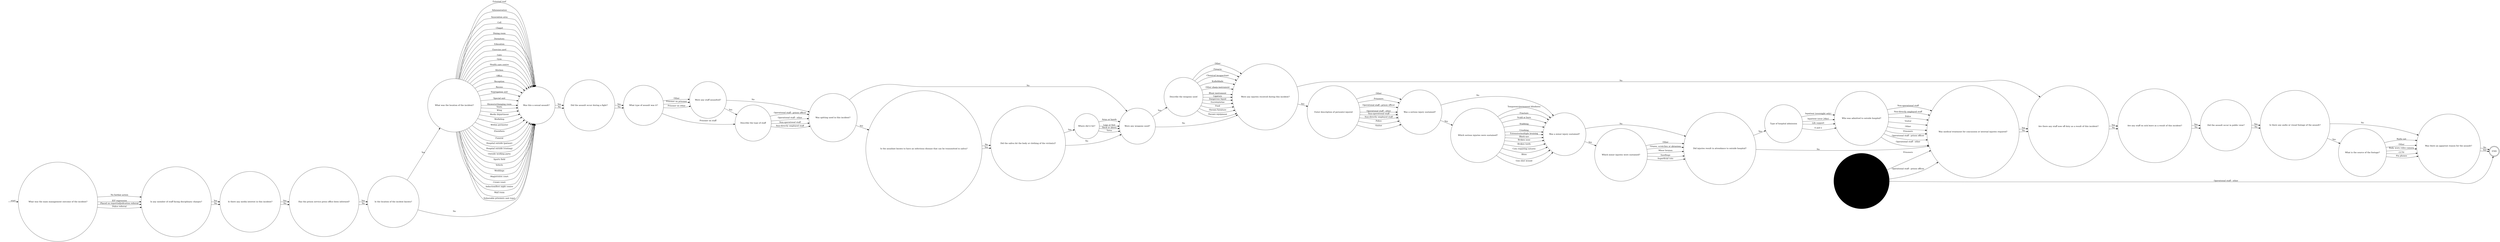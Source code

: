 digraph ASSAULT {  rankdir=LR;
  node [shape = circle];
  START_NODE [label="", shape=none];
  START_NODE -> 61279 [label = "start"];
  END_NODE [label="END", shape="doublecircle"];
  61279 [label = "What was the main management outcome of the incident?"];
  61279 -> 61280 [label = "No further action"];
  61279 -> 61280 [label = "IEP regression"];
  61279 -> 61280 [label = "Placed on report/adjudication referral"];
  61279 -> 61280 [label = "Police referral"];
  61280 [label = "Is any member of staff facing disciplinary charges?"];
  61280 -> 61281 [label = "Yes"];
  61280 -> 61281 [label = "No"];
  61281 [label = "Is there any media interest in this incident?"];
  61281 -> 61282 [label = "Yes"];
  61281 -> 61282 [label = "No"];
  61282 [label = "Has the prison service press office been informed?"];
  61282 -> 61283 [label = "Yes"];
  61282 -> 61283 [label = "No"];
  61283 [label = "Is the location of the incdent known?"];
  61283 -> 61284 [label = "Yes"];
  61283 -> 61285 [label = "No"];
  61284 [label = "What was the location of the incident?"];
  61284 -> 61285 [label = "Administration"];
  61284 -> 61285 [label = "Association area"];
  61284 -> 61285 [label = "Cell"];
  61284 -> 61285 [label = "Chapel"];
  61284 -> 61285 [label = "Dining room"];
  61284 -> 61285 [label = "Dormitory"];
  61284 -> 61285 [label = "Education"];
  61284 -> 61285 [label = "Exercise yard"];
  61284 -> 61285 [label = "Gate"];
  61284 -> 61285 [label = "Gym"];
  61284 -> 61285 [label = "Health care centre"];
  61284 -> 61285 [label = "Kitchen"];
  61284 -> 61285 [label = "Office"];
  61284 -> 61285 [label = "Reception"];
  61284 -> 61285 [label = "Recess"];
  61284 -> 61285 [label = "Segregation unit"];
  61284 -> 61285 [label = "Special unit"];
  61284 -> 61285 [label = "Showers/changing room"];
  61284 -> 61285 [label = "Visits"];
  61284 -> 61285 [label = "Wing"];
  61284 -> 61285 [label = "Works department"];
  61284 -> 61285 [label = "Workshop"];
  61284 -> 61285 [label = "Within perimeter"];
  61284 -> 61285 [label = "Elsewhere"];
  61284 -> 61285 [label = "Funeral"];
  61284 -> 61285 [label = "Hospital outside (patient)"];
  61284 -> 61285 [label = "Hospital outside (visiting)"];
  61284 -> 61285 [label = "Outside working party"];
  61284 -> 61285 [label = "Sports field"];
  61284 -> 61285 [label = "Vehicle"];
  61284 -> 61285 [label = "Weddings"];
  61284 -> 61285 [label = "Magistrates court"];
  61284 -> 61285 [label = "Crown court"];
  61284 -> 61285 [label = "Induction/first night centre"];
  61284 -> 61285 [label = "Mail room"];
  61284 -> 61285 [label = "Vulnerable prisoners unit (vpu)"];
  61284 -> 61285 [label = "External roof"];
  61285 [label = "Was this a sexual assault?"];
  61285 -> 61286 [label = "Yes"];
  61285 -> 61286 [label = "No"];
  61286 [label = "Did the assault occur during a fight?"];
  61286 -> 61287 [label = "Yes"];
  61286 -> 61287 [label = "No"];
  61287 [label = "What type of assault was it?"];
  61287 -> 61288 [label = "Prisoner on prisoner"];
  61287 -> 61289 [label = "Prisoner on staff"];
  61287 -> 61288 [label = "Prisoner on other"];
  61287 -> 61288 [label = "Other"];
  61288 [label = "Were any staff assaulted?"];
  61288 -> 61290 [label = "No"];
  61288 -> 61289 [label = "Yes"];
  61289 [label = "Describe the type of staff"];
  61289 -> 61290 [label = "Operational staff - prison officer"];
  61289 -> 61290 [label = "Operational staff - other"];
  61289 -> 61290 [label = "Non-operational staff"];
  61289 -> 61290 [label = "Non-directly employed staff"];
  61290 [label = "Was spitting used in this incident?"];
  61290 -> 61294 [label = "No"];
  61290 -> 61291 [label = "Yes"];
  61291 [label = "Is the assailant known to have an infectious disease that can be transmitted in saliva?"];
  61291 -> 61292 [label = "No"];
  61291 -> 61292 [label = "Yes"];
  61292 [label = "Did the saliva hit the body or clothing of the victim(s)?"];
  61292 -> 61294 [label = "No"];
  61292 -> 61293 [label = "Yes"];
  61293 [label = "Where did it hit?"];
  61293 -> 61294 [label = "Neck or above"];
  61293 -> 61294 [label = "Torso"];
  61293 -> 61294 [label = "Arms or hands"];
  61293 -> 61294 [label = "Legs or feet"];
  61294 [label = "Were any weapons used?"];
  61294 -> 61295 [label = "Yes"];
  61294 -> 61296 [label = "No"];
  61295 [label = "Describe the weapons used"];
  61295 -> 61296 [label = "Firearm"];
  61295 -> 61296 [label = "Chemical incapacitant"];
  61295 -> 61296 [label = "Knife/blade"];
  61295 -> 61296 [label = "Other sharp instrument"];
  61295 -> 61296 [label = "Blunt instrument"];
  61295 -> 61296 [label = "Ligature"];
  61295 -> 61296 [label = "Dangerous liquid"];
  61295 -> 61296 [label = "Excreta/urine"];
  61295 -> 61296 [label = "Food"];
  61295 -> 61296 [label = "Thrown furniture"];
  61295 -> 61296 [label = "Thrown equipment"];
  61295 -> 61296 [label = "Other"];
  61296 [label = "Were any injuries received during this incident?"];
  61296 -> 61297 [label = "Yes"];
  61296 -> 61306 [label = "No"];
  61297 [label = "Enter description of person(s) injured"];
  61297 -> 61298 [label = "Prisoners"];
  61297 -> 61298 [label = "Operational staff - prison officer"];
  61297 -> 61298 [label = "Operational staff - other"];
  61297 -> 61298 [label = "Non-operational staff"];
  61297 -> 61298 [label = "Non-directly employed staff"];
  61297 -> 61298 [label = "Police"];
  61297 -> 61298 [label = "Visitor"];
  61297 -> 61298 [label = "Other"];
  61298 [label = "Was a serious injury sustained?"];
  61298 -> 61299 [label = "Yes"];
  61298 -> 61300 [label = "No"];
  61299 [label = "Which serious injuries were sustained?"];
  61299 -> 61300 [label = "Fracture"];
  61299 -> 61300 [label = "Scald or burn"];
  61299 -> 61300 [label = "Stabbing"];
  61299 -> 61300 [label = "Crushing"];
  61299 -> 61300 [label = "Extensive/multiple bruising"];
  61299 -> 61300 [label = "Black eye"];
  61299 -> 61300 [label = "Broken nose"];
  61299 -> 61300 [label = "Broken teeth"];
  61299 -> 61300 [label = "Cuts requiring sutures"];
  61299 -> 61300 [label = "Bites"];
  61299 -> 61300 [label = "Gun shot wound"];
  61299 -> 61300 [label = "Temporary/permanent blindness"];
  61300 [label = "Was a minor injury sustained?"];
  61300 -> 61301 [label = "Yes"];
  61300 -> 61302 [label = "No"];
  61301 [label = "Which minor injuries were sustained?"];
  61301 -> 61302 [label = "Grazes, scratches or abrasions"];
  61301 -> 61302 [label = "Minor bruises"];
  61301 -> 61302 [label = "Swellings"];
  61301 -> 61302 [label = "Superficial cuts"];
  61301 -> 61302 [label = "Other"];
  61302 [label = "Did injuries result in attendance to outside hospital?"];
  61302 -> 61305 [label = "No"];
  61302 -> 61303 [label = "Yes"];
  61303 [label = "Type of hospital admission"];
  61303 -> 61313 [label = "A and e"];
  61303 -> 61313 [label = "Inpatient (overnight only)"];
  61303 -> 61313 [label = "Inpatient (over 24hr)"];
  61303 -> 61313 [label = "Life support"];
  61304 [label = "Who was admmited to outside hospital?", style="filled", color="#DDD"];
  61304 -> 61305 [label = "Prisoners", style="filled", color="#DDD"];
  61304 -> 61305 [label = "Operational staff - prison officer", style="filled", color="#DDD"];
  61304 -> END_NODE [label = "Operational staff - other", style="filled", color="#DDD"];
  61305 [label = "Was medical treatment for concussion or internal injuries required?"];
  61305 -> 61306 [label = "Yes"];
  61305 -> 61306 [label = "No"];
  61306 [label = "Are there any staff now off duty as a result of this incident?"];
  61306 -> 61307 [label = "Yes"];
  61306 -> 61307 [label = "No"];
  61307 [label = "Are any staff on sick leave as a result of this incident?"];
  61307 -> 61308 [label = "Yes"];
  61307 -> 61308 [label = "No"];
  61308 [label = "Did the assault occur in public view?"];
  61308 -> 61309 [label = "Yes"];
  61308 -> 61309 [label = "No"];
  61309 [label = "Is there any audio or visual footage of the assault?"];
  61309 -> 61311 [label = "No"];
  61309 -> 61310 [label = "Yes"];
  61310 [label = "What is the source of the footage?"];
  61310 -> 61311 [label = "Body worn video camera"];
  61310 -> 61311 [label = "CCTV"];
  61310 -> 61311 [label = "Pin phones"];
  61310 -> 61311 [label = "Radio net"];
  61310 -> 61311 [label = "Other"];
  61311 [label = "Was there an apparent reason for the assault?"];
  61311 -> END_NODE [label = "Yes"];
  61311 -> END_NODE [label = "No"];
  61313 [label = "Who was admitted to outside hospital?"];
  61313 -> 61305 [label = "Prisoners"];
  61313 -> 61305 [label = "Operational staff - prison officer"];
  61313 -> 61305 [label = "Operational staff - other"];
  61313 -> 61305 [label = "Non-operational staff"];
  61313 -> 61305 [label = "Non-directly employed staff"];
  61313 -> 61305 [label = "Police"];
  61313 -> 61305 [label = "Visitor"];
  61313 -> 61305 [label = "Other"];
}
